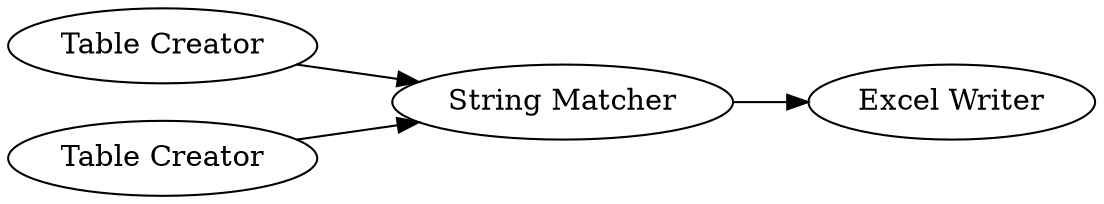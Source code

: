 digraph {
	3 -> 1
	2 -> 1
	1 -> 4
	1 [label="String Matcher"]
	4 [label="Excel Writer"]
	3 [label="Table Creator"]
	2 [label="Table Creator"]
	rankdir=LR
}
